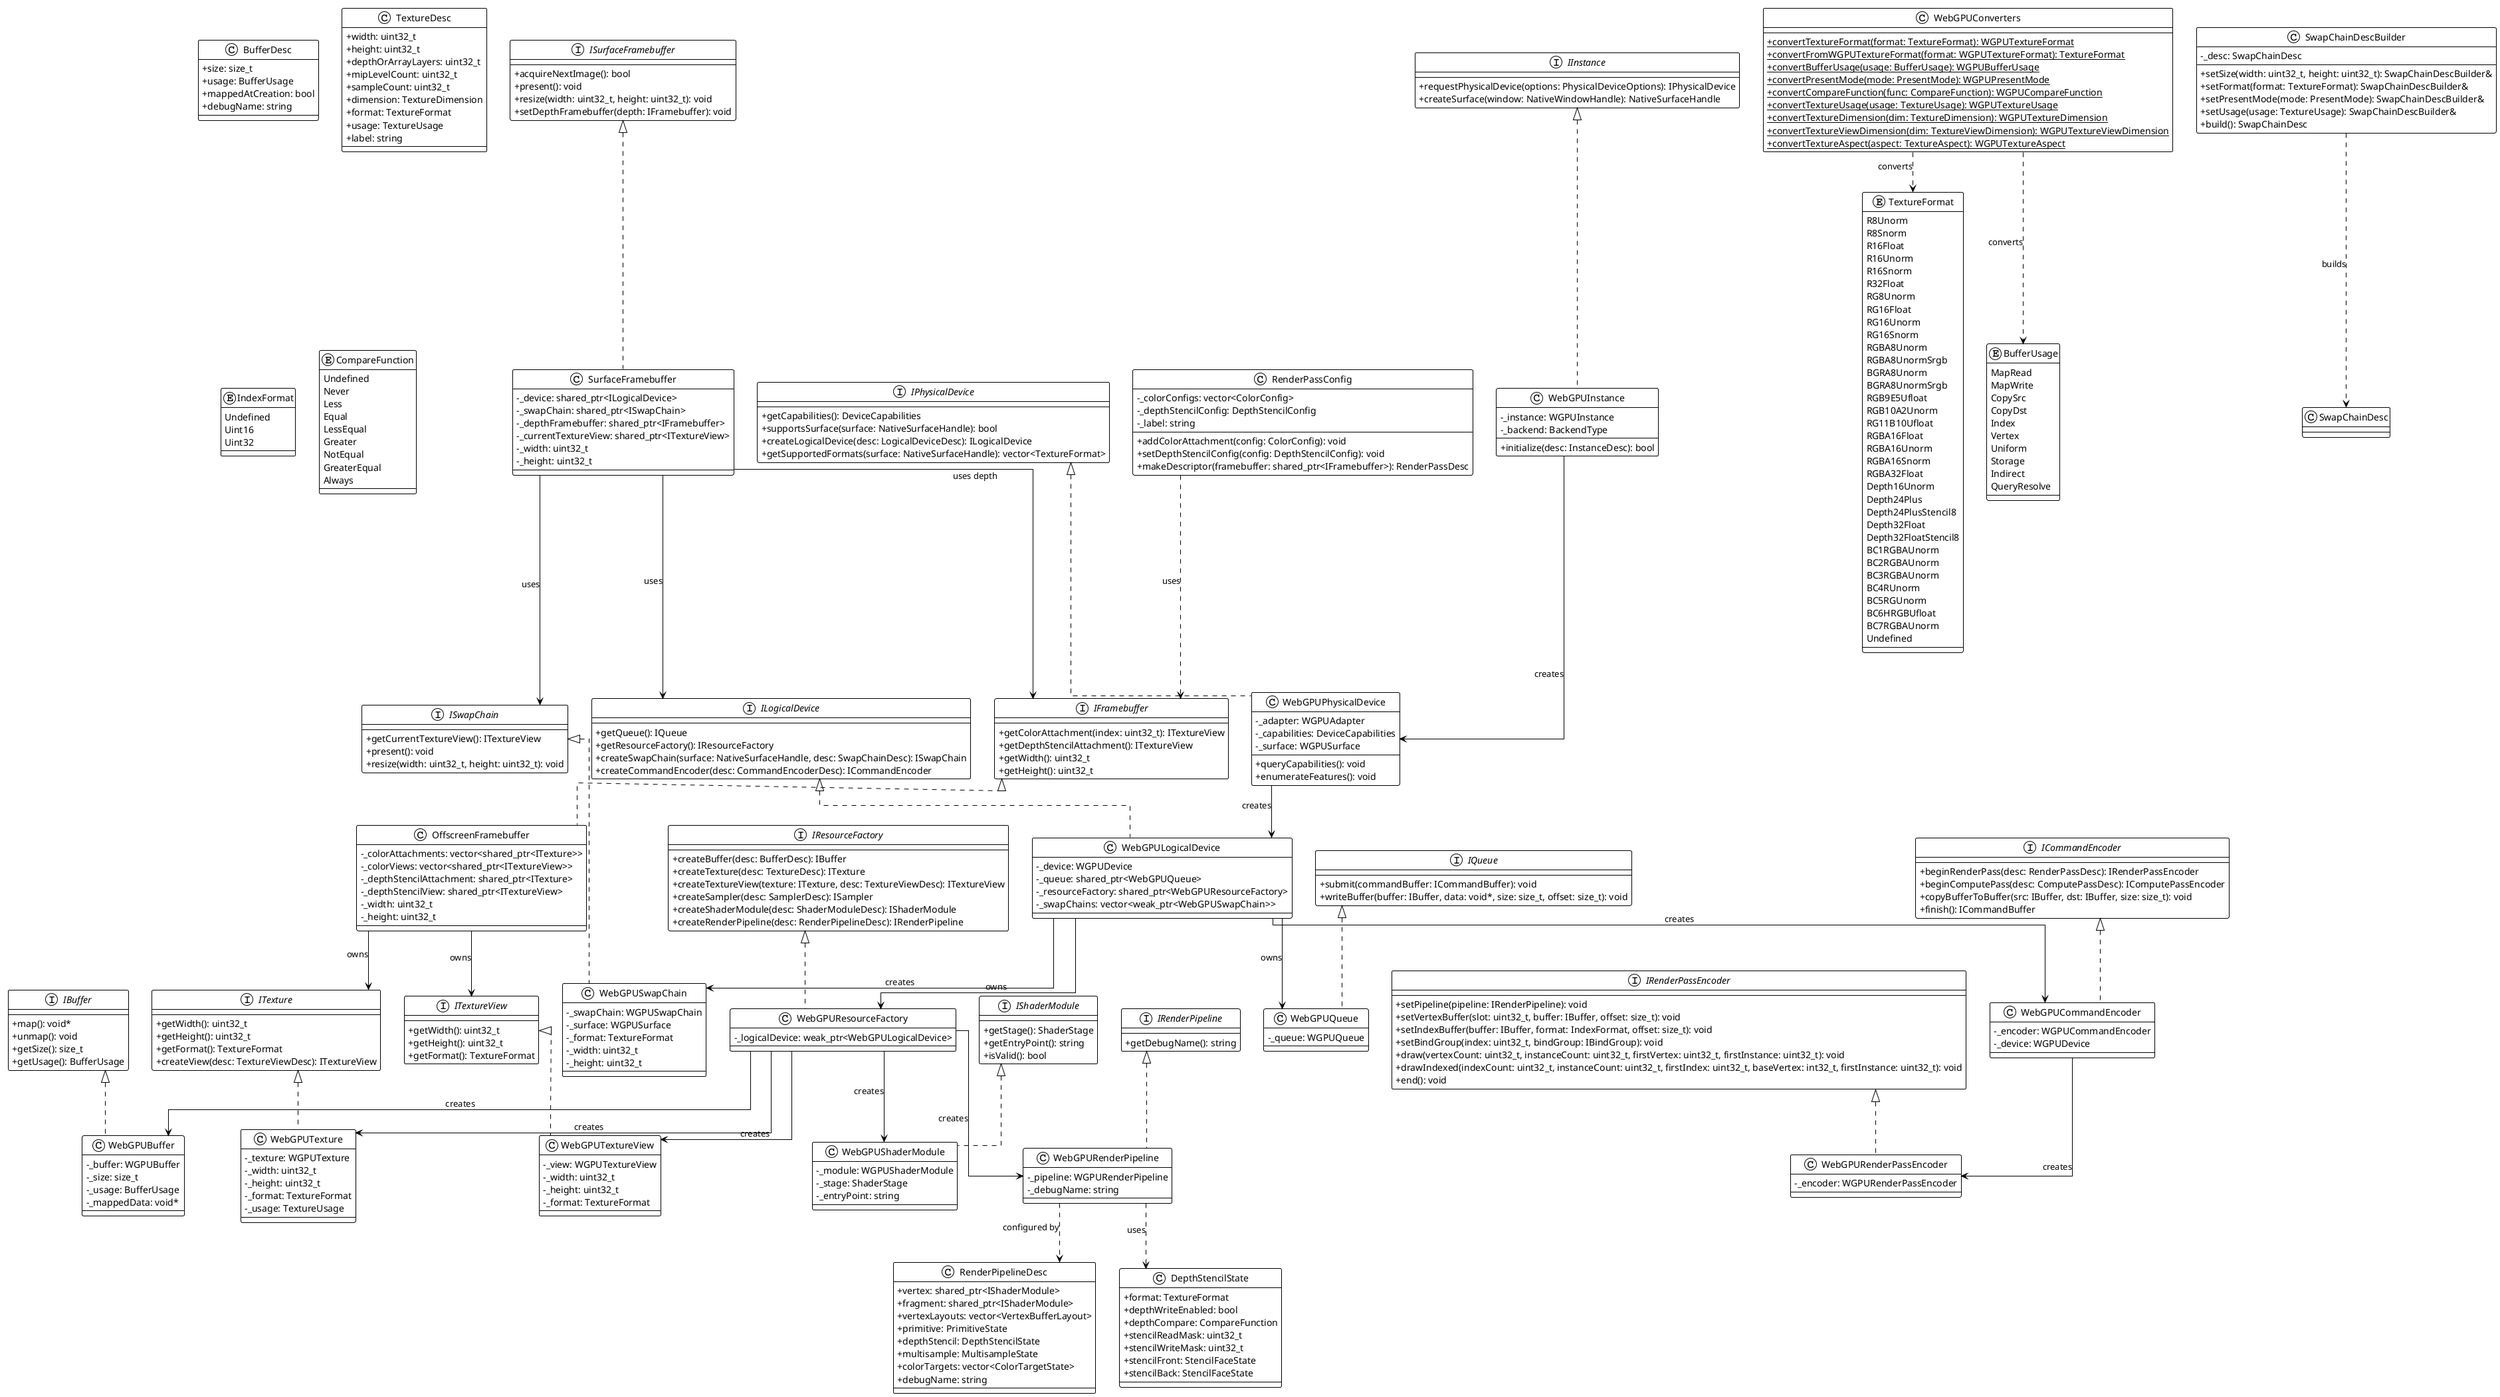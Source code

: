 @startuml pers_engine_class_diagram
!theme plain
skinparam classAttributeIconSize 0
skinparam linetype ortho

' Core Interfaces
interface IInstance {
    +requestPhysicalDevice(options: PhysicalDeviceOptions): IPhysicalDevice
    +createSurface(window: NativeWindowHandle): NativeSurfaceHandle
}

interface IPhysicalDevice {
    +getCapabilities(): DeviceCapabilities
    +supportsSurface(surface: NativeSurfaceHandle): bool
    +createLogicalDevice(desc: LogicalDeviceDesc): ILogicalDevice
    +getSupportedFormats(surface: NativeSurfaceHandle): vector<TextureFormat>
}

interface ILogicalDevice {
    +getQueue(): IQueue
    +getResourceFactory(): IResourceFactory
    +createSwapChain(surface: NativeSurfaceHandle, desc: SwapChainDesc): ISwapChain
    +createCommandEncoder(desc: CommandEncoderDesc): ICommandEncoder
}

interface IResourceFactory {
    +createBuffer(desc: BufferDesc): IBuffer
    +createTexture(desc: TextureDesc): ITexture
    +createTextureView(texture: ITexture, desc: TextureViewDesc): ITextureView
    +createSampler(desc: SamplerDesc): ISampler
    +createShaderModule(desc: ShaderModuleDesc): IShaderModule
    +createRenderPipeline(desc: RenderPipelineDesc): IRenderPipeline
}

interface ISwapChain {
    +getCurrentTextureView(): ITextureView
    +present(): void
    +resize(width: uint32_t, height: uint32_t): void
}

interface IQueue {
    +submit(commandBuffer: ICommandBuffer): void
    +writeBuffer(buffer: IBuffer, data: void*, size: size_t, offset: size_t): void
}

interface ICommandEncoder {
    +beginRenderPass(desc: RenderPassDesc): IRenderPassEncoder
    +beginComputePass(desc: ComputePassDesc): IComputePassEncoder
    +copyBufferToBuffer(src: IBuffer, dst: IBuffer, size: size_t): void
    +finish(): ICommandBuffer
}

interface IRenderPassEncoder {
    +setPipeline(pipeline: IRenderPipeline): void
    +setVertexBuffer(slot: uint32_t, buffer: IBuffer, offset: size_t): void
    +setIndexBuffer(buffer: IBuffer, format: IndexFormat, offset: size_t): void
    +setBindGroup(index: uint32_t, bindGroup: IBindGroup): void
    +draw(vertexCount: uint32_t, instanceCount: uint32_t, firstVertex: uint32_t, firstInstance: uint32_t): void
    +drawIndexed(indexCount: uint32_t, instanceCount: uint32_t, firstIndex: uint32_t, baseVertex: int32_t, firstInstance: uint32_t): void
    +end(): void
}

interface IBuffer {
    +map(): void*
    +unmap(): void
    +getSize(): size_t
    +getUsage(): BufferUsage
}

interface ITexture {
    +getWidth(): uint32_t
    +getHeight(): uint32_t
    +getFormat(): TextureFormat
    +createView(desc: TextureViewDesc): ITextureView
}

interface ITextureView {
    +getWidth(): uint32_t
    +getHeight(): uint32_t
    +getFormat(): TextureFormat
}

interface IShaderModule {
    +getStage(): ShaderStage
    +getEntryPoint(): string
    +isValid(): bool
}

interface IRenderPipeline {
    +getDebugName(): string
}

interface IFramebuffer {
    +getColorAttachment(index: uint32_t): ITextureView
    +getDepthStencilAttachment(): ITextureView
    +getWidth(): uint32_t
    +getHeight(): uint32_t
}

interface ISurfaceFramebuffer {
    +acquireNextImage(): bool
    +present(): void
    +resize(width: uint32_t, height: uint32_t): void
    +setDepthFramebuffer(depth: IFramebuffer): void
}

' WebGPU Implementations
class WebGPUInstance implements IInstance {
    -_instance: WGPUInstance
    -_backend: BackendType
    +initialize(desc: InstanceDesc): bool
}

class WebGPUPhysicalDevice implements IPhysicalDevice {
    -_adapter: WGPUAdapter
    -_capabilities: DeviceCapabilities
    -_surface: WGPUSurface
    +queryCapabilities(): void
    +enumerateFeatures(): void
}

class WebGPULogicalDevice implements ILogicalDevice {
    -_device: WGPUDevice
    -_queue: shared_ptr<WebGPUQueue>
    -_resourceFactory: shared_ptr<WebGPUResourceFactory>
    -_swapChains: vector<weak_ptr<WebGPUSwapChain>>
}

class WebGPUResourceFactory implements IResourceFactory {
    -_logicalDevice: weak_ptr<WebGPULogicalDevice>
}

class WebGPUSwapChain implements ISwapChain {
    -_swapChain: WGPUSwapChain
    -_surface: WGPUSurface
    -_format: TextureFormat
    -_width: uint32_t
    -_height: uint32_t
}

class WebGPUQueue implements IQueue {
    -_queue: WGPUQueue
}

class WebGPUCommandEncoder implements ICommandEncoder {
    -_encoder: WGPUCommandEncoder
    -_device: WGPUDevice
}

class WebGPURenderPassEncoder implements IRenderPassEncoder {
    -_encoder: WGPURenderPassEncoder
}

class WebGPUBuffer implements IBuffer {
    -_buffer: WGPUBuffer
    -_size: size_t
    -_usage: BufferUsage
    -_mappedData: void*
}

class WebGPUTexture implements ITexture {
    -_texture: WGPUTexture
    -_width: uint32_t
    -_height: uint32_t
    -_format: TextureFormat
    -_usage: TextureUsage
}

class WebGPUTextureView implements ITextureView {
    -_view: WGPUTextureView
    -_width: uint32_t
    -_height: uint32_t
    -_format: TextureFormat
}

class WebGPUShaderModule implements IShaderModule {
    -_module: WGPUShaderModule
    -_stage: ShaderStage
    -_entryPoint: string
}

class WebGPURenderPipeline implements IRenderPipeline {
    -_pipeline: WGPURenderPipeline
    -_debugName: string
}

' Framebuffer Classes
class SurfaceFramebuffer implements ISurfaceFramebuffer {
    -_device: shared_ptr<ILogicalDevice>
    -_swapChain: shared_ptr<ISwapChain>
    -_depthFramebuffer: shared_ptr<IFramebuffer>
    -_currentTextureView: shared_ptr<ITextureView>
    -_width: uint32_t
    -_height: uint32_t
}

class OffscreenFramebuffer implements IFramebuffer {
    -_colorAttachments: vector<shared_ptr<ITexture>>
    -_colorViews: vector<shared_ptr<ITextureView>>
    -_depthStencilAttachment: shared_ptr<ITexture>
    -_depthStencilView: shared_ptr<ITextureView>
    -_width: uint32_t
    -_height: uint32_t
}

' Helper/Utility Classes
class WebGPUConverters {
    {static} +convertTextureFormat(format: TextureFormat): WGPUTextureFormat
    {static} +convertFromWGPUTextureFormat(format: WGPUTextureFormat): TextureFormat
    {static} +convertBufferUsage(usage: BufferUsage): WGPUBufferUsage
    {static} +convertPresentMode(mode: PresentMode): WGPUPresentMode
    {static} +convertCompareFunction(func: CompareFunction): WGPUCompareFunction
    {static} +convertTextureUsage(usage: TextureUsage): WGPUTextureUsage
    {static} +convertTextureDimension(dim: TextureDimension): WGPUTextureDimension
    {static} +convertTextureViewDimension(dim: TextureViewDimension): WGPUTextureViewDimension
    {static} +convertTextureAspect(aspect: TextureAspect): WGPUTextureAspect
}

class RenderPassConfig {
    -_colorConfigs: vector<ColorConfig>
    -_depthStencilConfig: DepthStencilConfig
    -_label: string
    +addColorAttachment(config: ColorConfig): void
    +setDepthStencilConfig(config: DepthStencilConfig): void
    +makeDescriptor(framebuffer: shared_ptr<IFramebuffer>): RenderPassDesc
}

class SwapChainDescBuilder {
    -_desc: SwapChainDesc
    +setSize(width: uint32_t, height: uint32_t): SwapChainDescBuilder&
    +setFormat(format: TextureFormat): SwapChainDescBuilder&
    +setPresentMode(mode: PresentMode): SwapChainDescBuilder&
    +setUsage(usage: TextureUsage): SwapChainDescBuilder&
    +build(): SwapChainDesc
}

' Data Structures
class RenderPipelineDesc {
    +vertex: shared_ptr<IShaderModule>
    +fragment: shared_ptr<IShaderModule>
    +vertexLayouts: vector<VertexBufferLayout>
    +primitive: PrimitiveState
    +depthStencil: DepthStencilState
    +multisample: MultisampleState
    +colorTargets: vector<ColorTargetState>
    +debugName: string
}

class DepthStencilState {
    +format: TextureFormat
    +depthWriteEnabled: bool
    +depthCompare: CompareFunction
    +stencilReadMask: uint32_t
    +stencilWriteMask: uint32_t
    +stencilFront: StencilFaceState
    +stencilBack: StencilFaceState
}

class BufferDesc {
    +size: size_t
    +usage: BufferUsage
    +mappedAtCreation: bool
    +debugName: string
}

class TextureDesc {
    +width: uint32_t
    +height: uint32_t
    +depthOrArrayLayers: uint32_t
    +mipLevelCount: uint32_t
    +sampleCount: uint32_t
    +dimension: TextureDimension
    +format: TextureFormat
    +usage: TextureUsage
    +label: string
}

' Enums
enum TextureFormat {
    R8Unorm
    R8Snorm
    R16Float
    R16Unorm
    R16Snorm
    R32Float
    RG8Unorm
    RG16Float
    RG16Unorm
    RG16Snorm
    RGBA8Unorm
    RGBA8UnormSrgb
    BGRA8Unorm
    BGRA8UnormSrgb
    RGB9E5Ufloat
    RGB10A2Unorm
    RG11B10Ufloat
    RGBA16Float
    RGBA16Unorm
    RGBA16Snorm
    RGBA32Float
    Depth16Unorm
    Depth24Plus
    Depth24PlusStencil8
    Depth32Float
    Depth32FloatStencil8
    BC1RGBAUnorm
    BC2RGBAUnorm
    BC3RGBAUnorm
    BC4RUnorm
    BC5RGUnorm
    BC6HRGBUfloat
    BC7RGBAUnorm
    Undefined
}

enum BufferUsage {
    MapRead
    MapWrite
    CopySrc
    CopyDst
    Index
    Vertex
    Uniform
    Storage
    Indirect
    QueryResolve
}

enum IndexFormat {
    Undefined
    Uint16
    Uint32
}

enum CompareFunction {
    Undefined
    Never
    Less
    Equal
    LessEqual
    Greater
    NotEqual
    GreaterEqual
    Always
}

' Relationships
WebGPUInstance --> WebGPUPhysicalDevice : creates
WebGPUPhysicalDevice --> WebGPULogicalDevice : creates
WebGPULogicalDevice --> WebGPUQueue : owns
WebGPULogicalDevice --> WebGPUResourceFactory : owns
WebGPULogicalDevice --> WebGPUSwapChain : creates
WebGPULogicalDevice --> WebGPUCommandEncoder : creates

WebGPUResourceFactory --> WebGPUBuffer : creates
WebGPUResourceFactory --> WebGPUTexture : creates
WebGPUResourceFactory --> WebGPUTextureView : creates
WebGPUResourceFactory --> WebGPUShaderModule : creates
WebGPUResourceFactory --> WebGPURenderPipeline : creates

WebGPUCommandEncoder --> WebGPURenderPassEncoder : creates

SurfaceFramebuffer --> ILogicalDevice : uses
SurfaceFramebuffer --> ISwapChain : uses
SurfaceFramebuffer --> IFramebuffer : uses depth

OffscreenFramebuffer --> ITexture : owns
OffscreenFramebuffer --> ITextureView : owns

RenderPassConfig ..> IFramebuffer : uses
SwapChainDescBuilder ..> SwapChainDesc : builds

WebGPUConverters ..> TextureFormat : converts
WebGPUConverters ..> BufferUsage : converts

WebGPURenderPipeline ..> RenderPipelineDesc : configured by
WebGPURenderPipeline ..> DepthStencilState : uses

@enduml